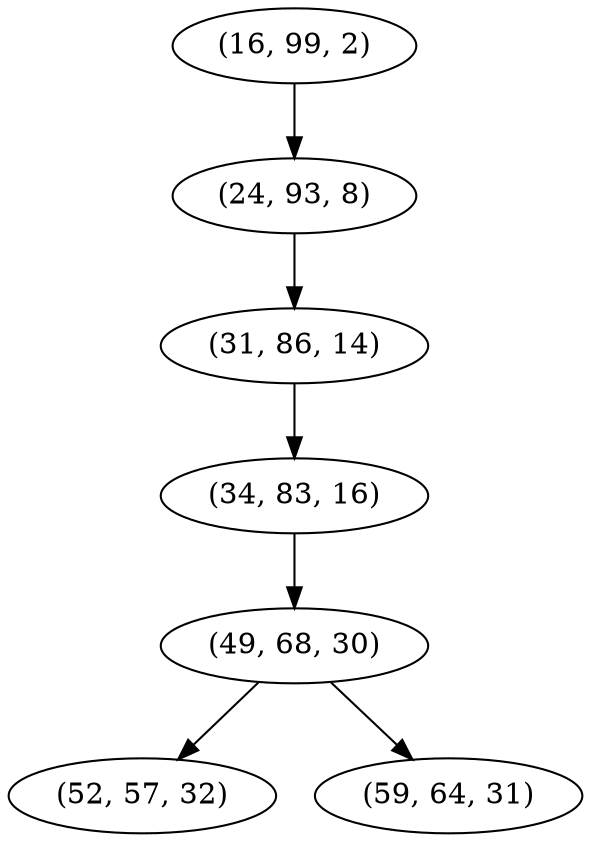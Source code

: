 digraph tree {
    "(16, 99, 2)";
    "(24, 93, 8)";
    "(31, 86, 14)";
    "(34, 83, 16)";
    "(49, 68, 30)";
    "(52, 57, 32)";
    "(59, 64, 31)";
    "(16, 99, 2)" -> "(24, 93, 8)";
    "(24, 93, 8)" -> "(31, 86, 14)";
    "(31, 86, 14)" -> "(34, 83, 16)";
    "(34, 83, 16)" -> "(49, 68, 30)";
    "(49, 68, 30)" -> "(52, 57, 32)";
    "(49, 68, 30)" -> "(59, 64, 31)";
}
